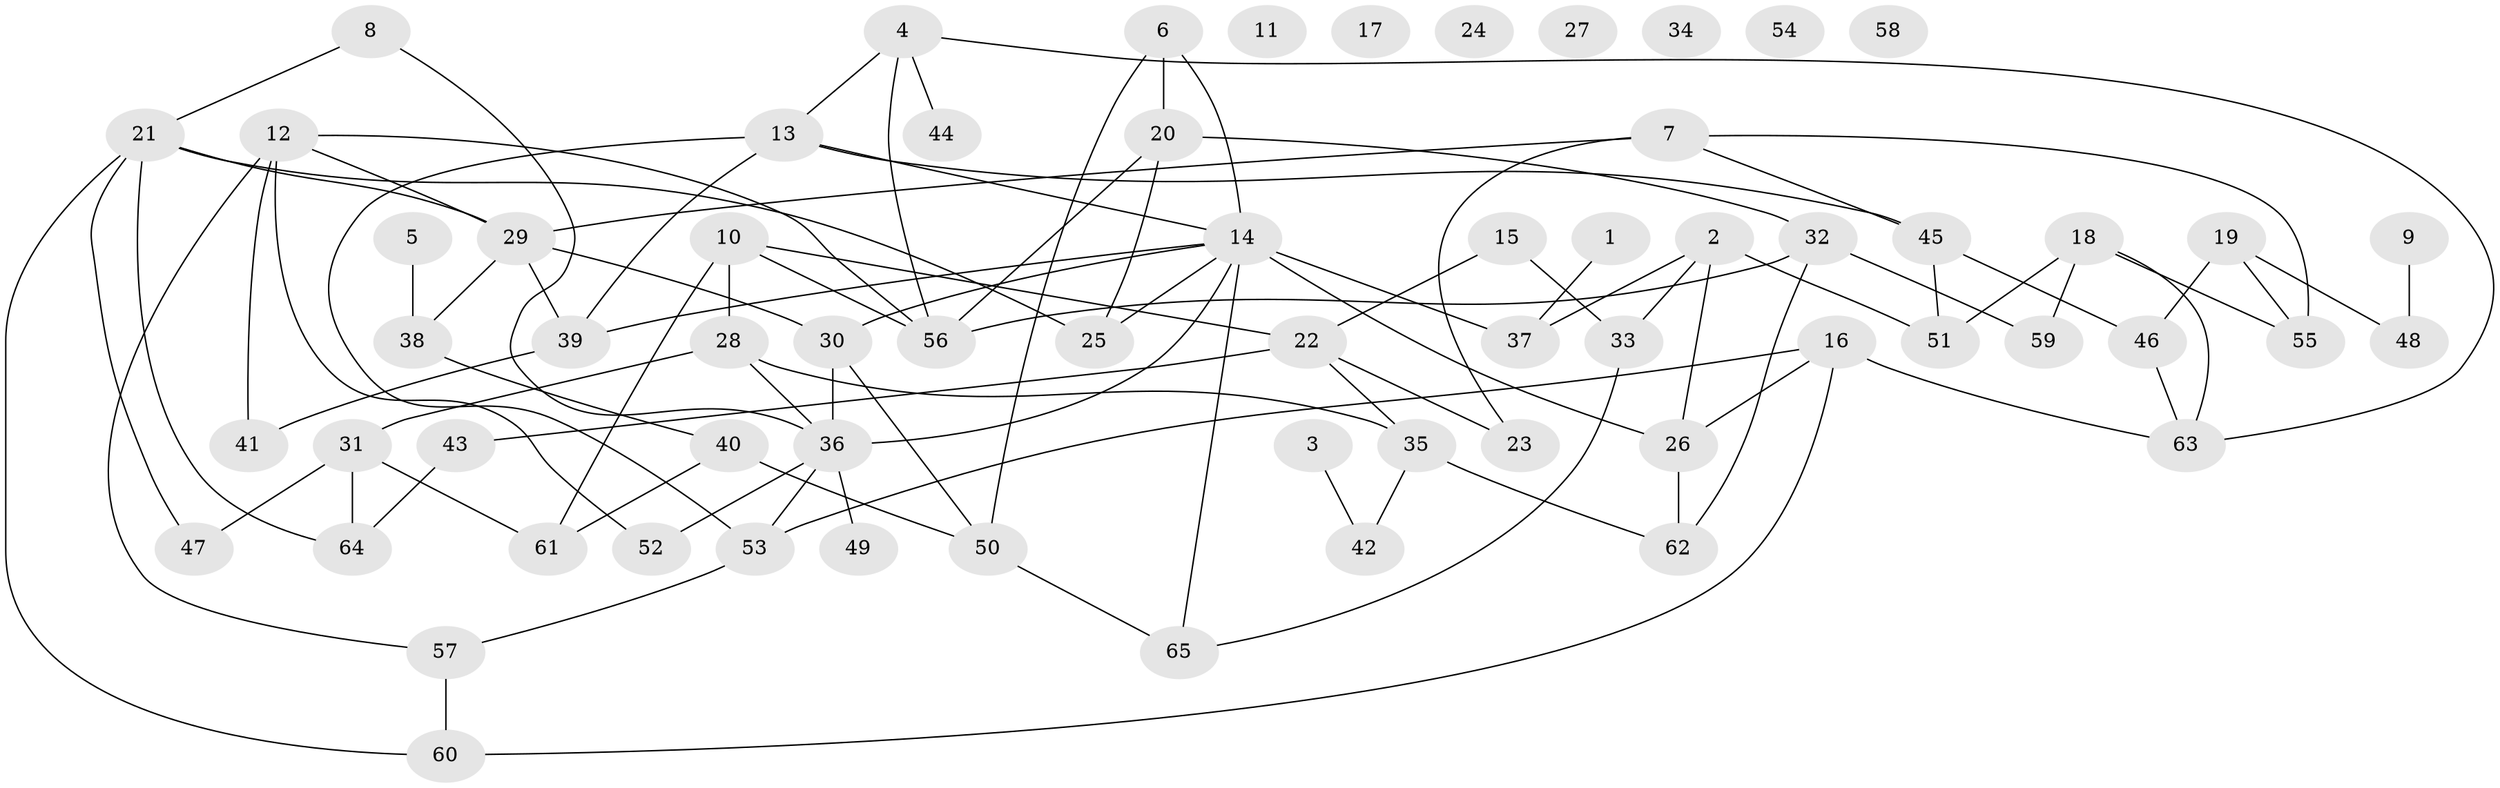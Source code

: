 // Generated by graph-tools (version 1.1) at 2025/13/03/09/25 04:13:07]
// undirected, 65 vertices, 97 edges
graph export_dot {
graph [start="1"]
  node [color=gray90,style=filled];
  1;
  2;
  3;
  4;
  5;
  6;
  7;
  8;
  9;
  10;
  11;
  12;
  13;
  14;
  15;
  16;
  17;
  18;
  19;
  20;
  21;
  22;
  23;
  24;
  25;
  26;
  27;
  28;
  29;
  30;
  31;
  32;
  33;
  34;
  35;
  36;
  37;
  38;
  39;
  40;
  41;
  42;
  43;
  44;
  45;
  46;
  47;
  48;
  49;
  50;
  51;
  52;
  53;
  54;
  55;
  56;
  57;
  58;
  59;
  60;
  61;
  62;
  63;
  64;
  65;
  1 -- 37;
  2 -- 26;
  2 -- 33;
  2 -- 37;
  2 -- 51;
  3 -- 42;
  4 -- 13;
  4 -- 44;
  4 -- 56;
  4 -- 63;
  5 -- 38;
  6 -- 14;
  6 -- 20;
  6 -- 50;
  7 -- 23;
  7 -- 29;
  7 -- 45;
  7 -- 55;
  8 -- 21;
  8 -- 36;
  9 -- 48;
  10 -- 22;
  10 -- 28;
  10 -- 56;
  10 -- 61;
  12 -- 29;
  12 -- 41;
  12 -- 52;
  12 -- 56;
  12 -- 57;
  13 -- 14;
  13 -- 39;
  13 -- 45;
  13 -- 53;
  14 -- 25;
  14 -- 26;
  14 -- 30;
  14 -- 36;
  14 -- 37;
  14 -- 39;
  14 -- 65;
  15 -- 22;
  15 -- 33;
  16 -- 26;
  16 -- 53;
  16 -- 60;
  16 -- 63;
  18 -- 51;
  18 -- 55;
  18 -- 59;
  18 -- 63;
  19 -- 46;
  19 -- 48;
  19 -- 55;
  20 -- 25;
  20 -- 32;
  20 -- 56;
  21 -- 25;
  21 -- 29;
  21 -- 47;
  21 -- 60;
  21 -- 64;
  22 -- 23;
  22 -- 35;
  22 -- 43;
  26 -- 62;
  28 -- 31;
  28 -- 35;
  28 -- 36;
  29 -- 30;
  29 -- 38;
  29 -- 39;
  30 -- 36;
  30 -- 50;
  31 -- 47;
  31 -- 61;
  31 -- 64;
  32 -- 56;
  32 -- 59;
  32 -- 62;
  33 -- 65;
  35 -- 42;
  35 -- 62;
  36 -- 49;
  36 -- 52;
  36 -- 53;
  38 -- 40;
  39 -- 41;
  40 -- 50;
  40 -- 61;
  43 -- 64;
  45 -- 46;
  45 -- 51;
  46 -- 63;
  50 -- 65;
  53 -- 57;
  57 -- 60;
}
